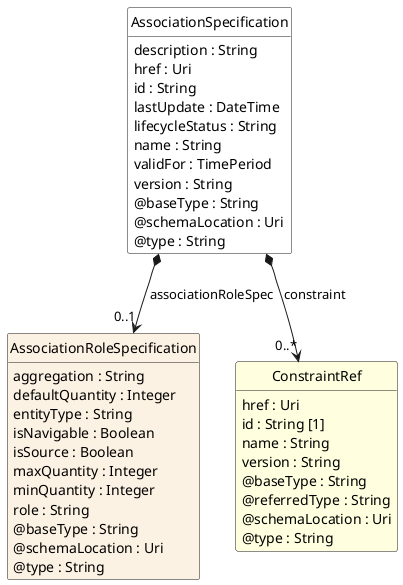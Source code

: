 @startuml
hide circle
hide methods
hide stereotype
show <<Enumeration>> stereotype
skinparam class {
   BackgroundColor<<Enumeration>> #E6F5F7
   BackgroundColor<<Ref>> #FFFFE0
   BackgroundColor<<Pivot>> #FFFFFFF
   BackgroundColor<<SimpleType>> #E2F0DA
   BackgroundColor #FCF2E3
}

class AssociationSpecification <<Pivot>> {
    description : String
    href : Uri
    id : String
    lastUpdate : DateTime
    lifecycleStatus : String
    name : String
    validFor : TimePeriod
    version : String
    @baseType : String
    @schemaLocation : Uri
    @type : String
}

class AssociationRoleSpecification  {
    aggregation : String
    defaultQuantity : Integer
    entityType : String
    isNavigable : Boolean
    isSource : Boolean
    maxQuantity : Integer
    minQuantity : Integer
    role : String
    @baseType : String
    @schemaLocation : Uri
    @type : String
}

class ConstraintRef  <<Ref>> {
    href : Uri
    id : String [1]
    name : String
    version : String
    @baseType : String
    @referredType : String
    @schemaLocation : Uri
    @type : String
}

AssociationSpecification *-->  "0..1" AssociationRoleSpecification : associationRoleSpec

AssociationSpecification *-->  "0..*" ConstraintRef : constraint

@enduml